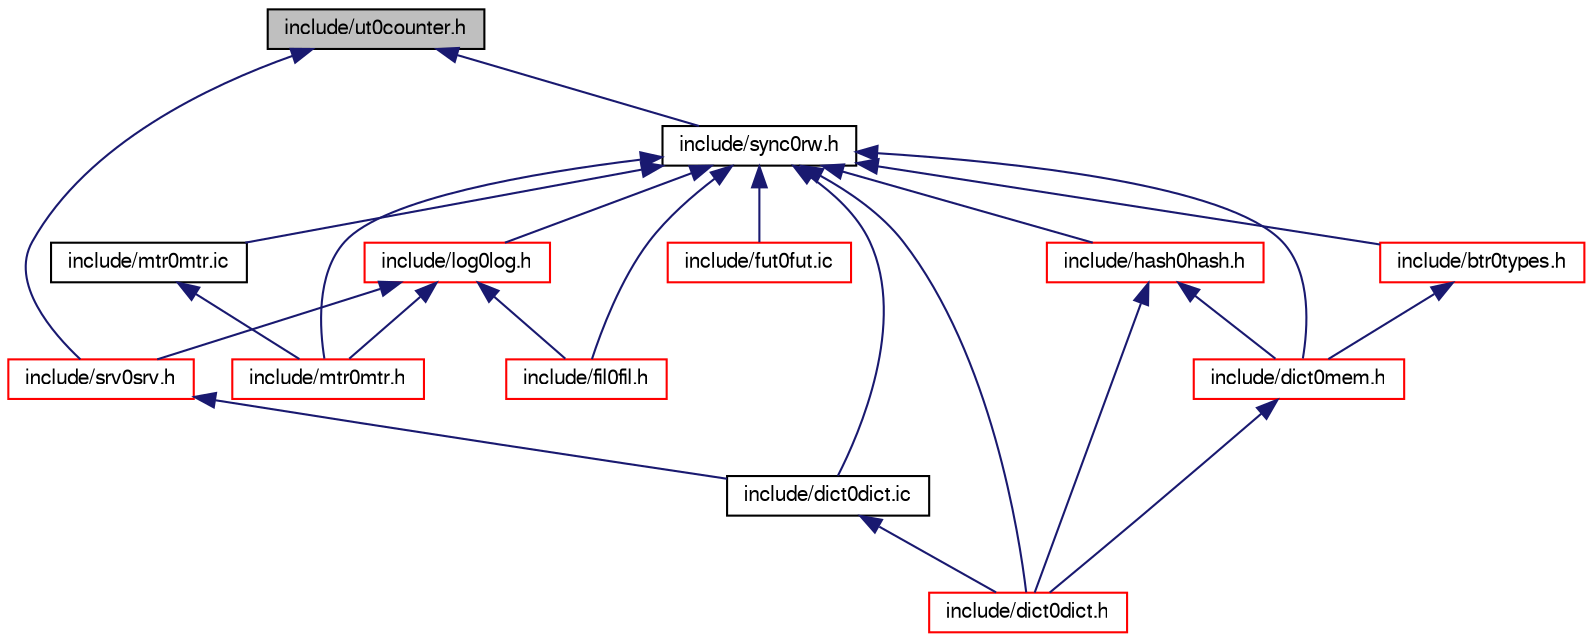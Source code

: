 digraph "include/ut0counter.h"
{
  bgcolor="transparent";
  edge [fontname="FreeSans",fontsize="10",labelfontname="FreeSans",labelfontsize="10"];
  node [fontname="FreeSans",fontsize="10",shape=record];
  Node1 [label="include/ut0counter.h",height=0.2,width=0.4,color="black", fillcolor="grey75", style="filled" fontcolor="black"];
  Node1 -> Node2 [dir="back",color="midnightblue",fontsize="10",style="solid",fontname="FreeSans"];
  Node2 [label="include/sync0rw.h",height=0.2,width=0.4,color="black",URL="$sync0rw_8h.html"];
  Node2 -> Node3 [dir="back",color="midnightblue",fontsize="10",style="solid",fontname="FreeSans"];
  Node3 [label="include/log0log.h",height=0.2,width=0.4,color="red",URL="$log0log_8h.html"];
  Node3 -> Node4 [dir="back",color="midnightblue",fontsize="10",style="solid",fontname="FreeSans"];
  Node4 [label="include/mtr0mtr.h",height=0.2,width=0.4,color="red",URL="$mtr0mtr_8h.html"];
  Node3 -> Node5 [dir="back",color="midnightblue",fontsize="10",style="solid",fontname="FreeSans"];
  Node5 [label="include/fil0fil.h",height=0.2,width=0.4,color="red",URL="$fil0fil_8h.html"];
  Node3 -> Node6 [dir="back",color="midnightblue",fontsize="10",style="solid",fontname="FreeSans"];
  Node6 [label="include/srv0srv.h",height=0.2,width=0.4,color="red",URL="$srv0srv_8h.html"];
  Node6 -> Node7 [dir="back",color="midnightblue",fontsize="10",style="solid",fontname="FreeSans"];
  Node7 [label="include/dict0dict.ic",height=0.2,width=0.4,color="black",URL="$dict0dict_8ic.html"];
  Node7 -> Node8 [dir="back",color="midnightblue",fontsize="10",style="solid",fontname="FreeSans"];
  Node8 [label="include/dict0dict.h",height=0.2,width=0.4,color="red",URL="$dict0dict_8h.html"];
  Node2 -> Node4 [dir="back",color="midnightblue",fontsize="10",style="solid",fontname="FreeSans"];
  Node2 -> Node9 [dir="back",color="midnightblue",fontsize="10",style="solid",fontname="FreeSans"];
  Node9 [label="include/mtr0mtr.ic",height=0.2,width=0.4,color="black",URL="$mtr0mtr_8ic.html"];
  Node9 -> Node4 [dir="back",color="midnightblue",fontsize="10",style="solid",fontname="FreeSans"];
  Node2 -> Node10 [dir="back",color="midnightblue",fontsize="10",style="solid",fontname="FreeSans"];
  Node10 [label="include/hash0hash.h",height=0.2,width=0.4,color="red",URL="$hash0hash_8h.html"];
  Node10 -> Node11 [dir="back",color="midnightblue",fontsize="10",style="solid",fontname="FreeSans"];
  Node11 [label="include/dict0mem.h",height=0.2,width=0.4,color="red",URL="$dict0mem_8h.html"];
  Node11 -> Node8 [dir="back",color="midnightblue",fontsize="10",style="solid",fontname="FreeSans"];
  Node10 -> Node8 [dir="back",color="midnightblue",fontsize="10",style="solid",fontname="FreeSans"];
  Node2 -> Node5 [dir="back",color="midnightblue",fontsize="10",style="solid",fontname="FreeSans"];
  Node2 -> Node12 [dir="back",color="midnightblue",fontsize="10",style="solid",fontname="FreeSans"];
  Node12 [label="include/fut0fut.ic",height=0.2,width=0.4,color="red",URL="$fut0fut_8ic.html"];
  Node2 -> Node13 [dir="back",color="midnightblue",fontsize="10",style="solid",fontname="FreeSans"];
  Node13 [label="include/btr0types.h",height=0.2,width=0.4,color="red",URL="$btr0types_8h.html"];
  Node13 -> Node11 [dir="back",color="midnightblue",fontsize="10",style="solid",fontname="FreeSans"];
  Node2 -> Node11 [dir="back",color="midnightblue",fontsize="10",style="solid",fontname="FreeSans"];
  Node2 -> Node8 [dir="back",color="midnightblue",fontsize="10",style="solid",fontname="FreeSans"];
  Node2 -> Node7 [dir="back",color="midnightblue",fontsize="10",style="solid",fontname="FreeSans"];
  Node1 -> Node6 [dir="back",color="midnightblue",fontsize="10",style="solid",fontname="FreeSans"];
}
